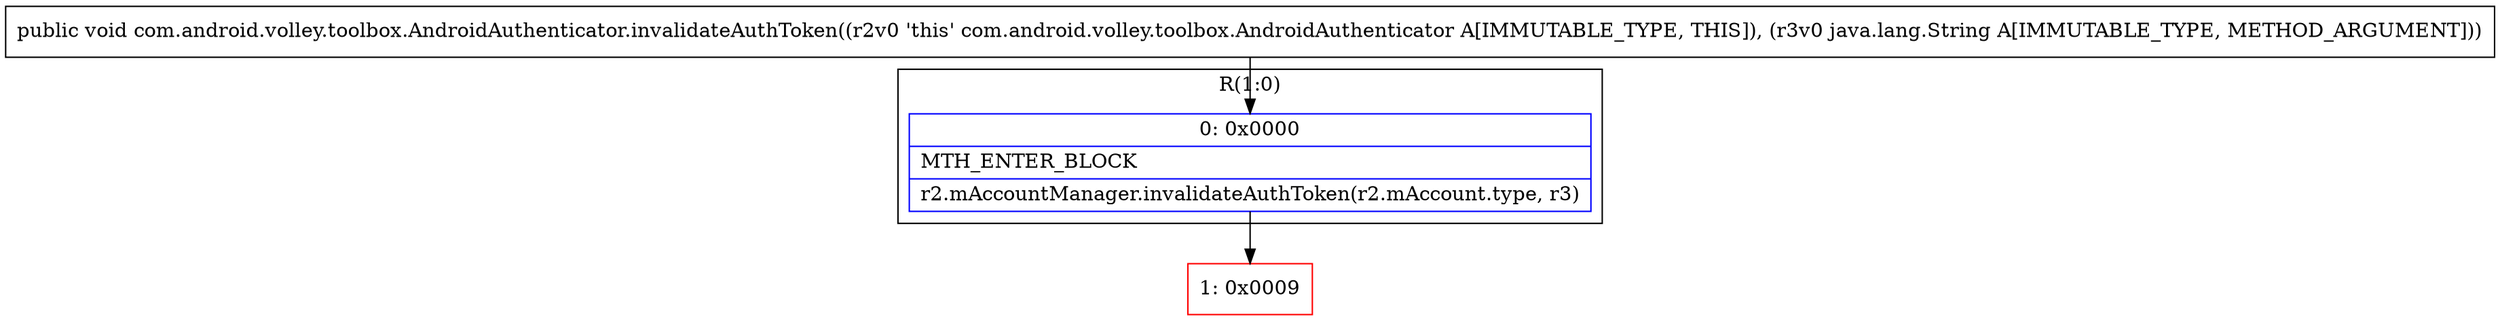digraph "CFG forcom.android.volley.toolbox.AndroidAuthenticator.invalidateAuthToken(Ljava\/lang\/String;)V" {
subgraph cluster_Region_1224960213 {
label = "R(1:0)";
node [shape=record,color=blue];
Node_0 [shape=record,label="{0\:\ 0x0000|MTH_ENTER_BLOCK\l|r2.mAccountManager.invalidateAuthToken(r2.mAccount.type, r3)\l}"];
}
Node_1 [shape=record,color=red,label="{1\:\ 0x0009}"];
MethodNode[shape=record,label="{public void com.android.volley.toolbox.AndroidAuthenticator.invalidateAuthToken((r2v0 'this' com.android.volley.toolbox.AndroidAuthenticator A[IMMUTABLE_TYPE, THIS]), (r3v0 java.lang.String A[IMMUTABLE_TYPE, METHOD_ARGUMENT])) }"];
MethodNode -> Node_0;
Node_0 -> Node_1;
}


